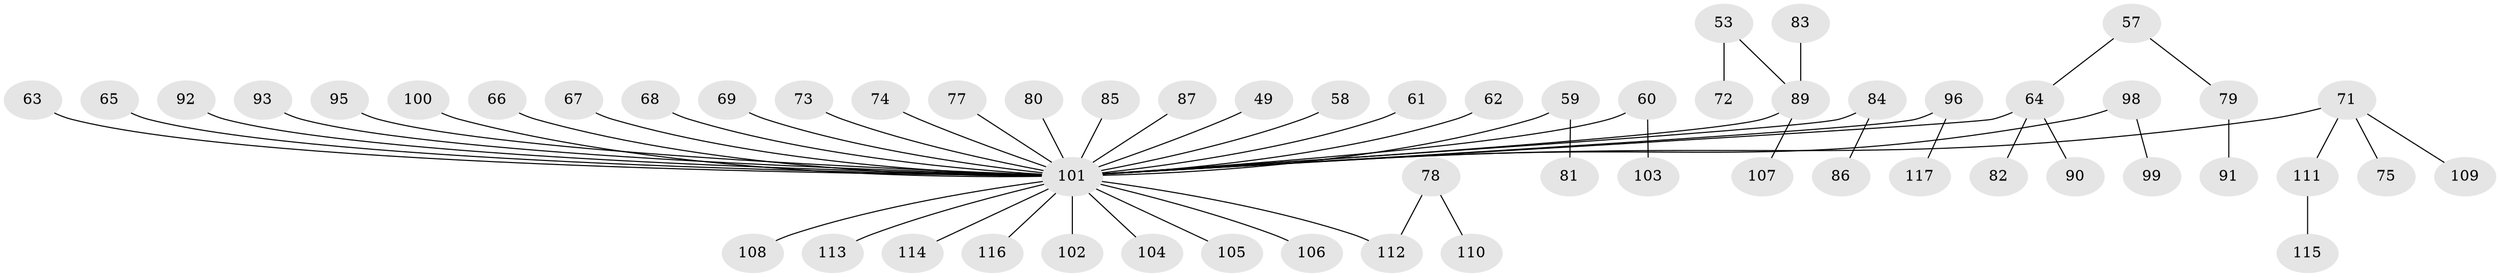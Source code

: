 // original degree distribution, {4: 0.042735042735042736, 7: 0.008547008547008548, 2: 0.2222222222222222, 3: 0.15384615384615385, 10: 0.008547008547008548, 5: 0.03418803418803419, 8: 0.008547008547008548, 1: 0.5213675213675214}
// Generated by graph-tools (version 1.1) at 2025/52/03/09/25 04:52:34]
// undirected, 58 vertices, 57 edges
graph export_dot {
graph [start="1"]
  node [color=gray90,style=filled];
  49;
  53;
  57;
  58 [super="+21+27"];
  59;
  60 [super="+42"];
  61;
  62;
  63;
  64 [super="+48"];
  65;
  66;
  67;
  68 [super="+35"];
  69;
  71 [super="+54"];
  72;
  73;
  74;
  75;
  77;
  78;
  79;
  80;
  81;
  82;
  83;
  84;
  85;
  86;
  87;
  89 [super="+88+44+47+46"];
  90;
  91;
  92;
  93;
  95;
  96;
  98;
  99;
  100;
  101 [super="+25+30+10+13+16+29+24+76+51+15+31+56+23+70+97+43+37+26+32+94+45+33+36+39+41+55"];
  102;
  103;
  104;
  105;
  106 [super="+8"];
  107;
  108;
  109;
  110;
  111;
  112 [super="+14"];
  113;
  114;
  115;
  116;
  117;
  49 -- 101;
  53 -- 72;
  53 -- 89;
  57 -- 79;
  57 -- 64;
  58 -- 101;
  59 -- 81;
  59 -- 101;
  60 -- 101;
  60 -- 103;
  61 -- 101;
  62 -- 101;
  63 -- 101;
  64 -- 82;
  64 -- 90;
  64 -- 101;
  65 -- 101;
  66 -- 101;
  67 -- 101;
  68 -- 101;
  69 -- 101;
  71 -- 101;
  71 -- 75;
  71 -- 109;
  71 -- 111;
  73 -- 101;
  74 -- 101;
  77 -- 101;
  78 -- 110;
  78 -- 112;
  79 -- 91;
  80 -- 101;
  83 -- 89;
  84 -- 86;
  84 -- 101;
  85 -- 101;
  87 -- 101;
  89 -- 107;
  89 -- 101;
  92 -- 101;
  93 -- 101;
  95 -- 101;
  96 -- 117;
  96 -- 101;
  98 -- 99;
  98 -- 101;
  100 -- 101;
  101 -- 102;
  101 -- 108;
  101 -- 104;
  101 -- 114;
  101 -- 113;
  101 -- 112;
  101 -- 106;
  101 -- 105;
  101 -- 116;
  111 -- 115;
}
